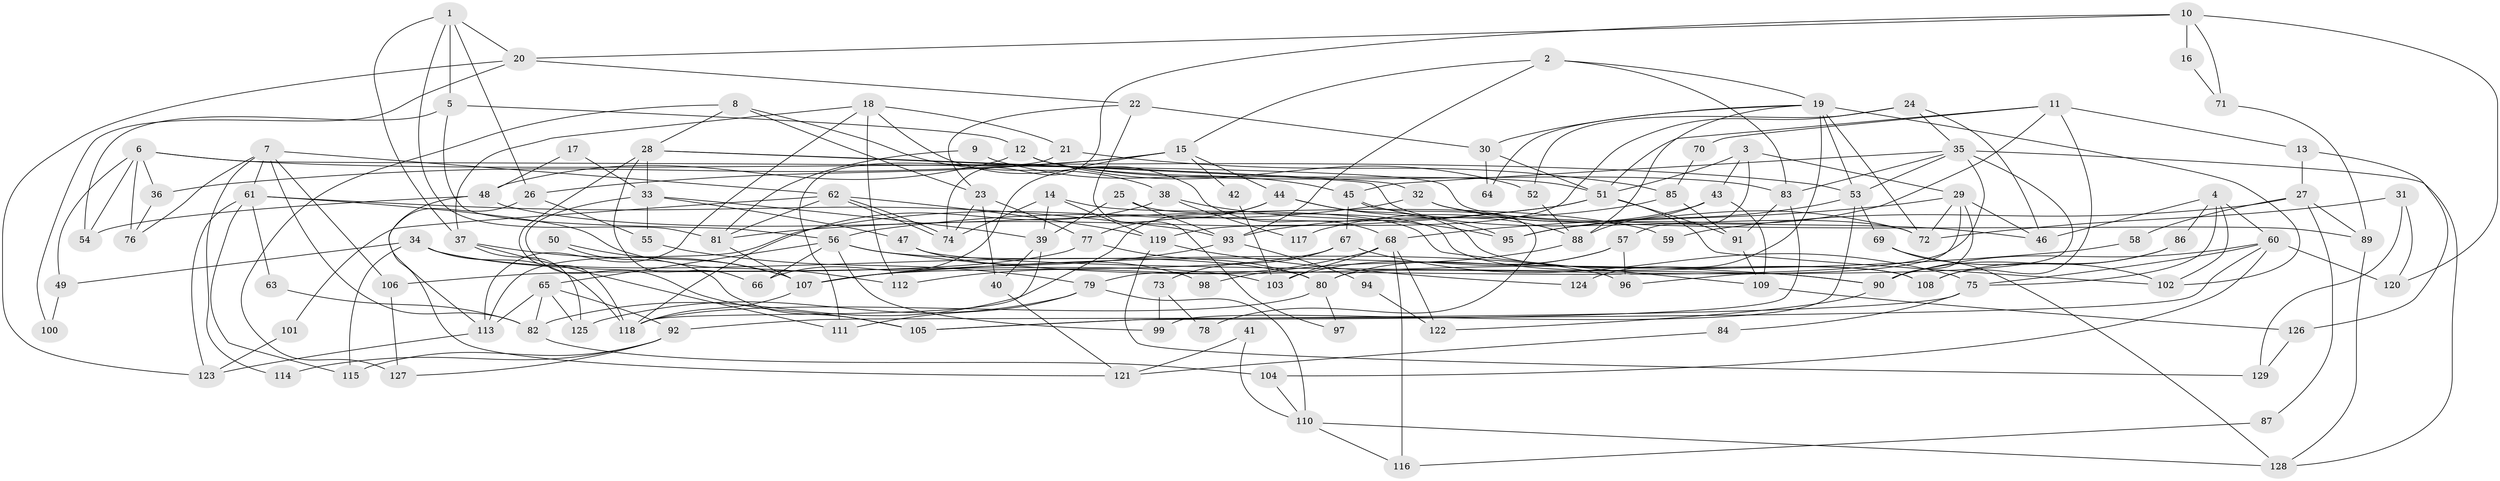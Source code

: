 // Generated by graph-tools (version 1.1) at 2025/26/03/09/25 03:26:18]
// undirected, 129 vertices, 258 edges
graph export_dot {
graph [start="1"]
  node [color=gray90,style=filled];
  1;
  2;
  3;
  4;
  5;
  6;
  7;
  8;
  9;
  10;
  11;
  12;
  13;
  14;
  15;
  16;
  17;
  18;
  19;
  20;
  21;
  22;
  23;
  24;
  25;
  26;
  27;
  28;
  29;
  30;
  31;
  32;
  33;
  34;
  35;
  36;
  37;
  38;
  39;
  40;
  41;
  42;
  43;
  44;
  45;
  46;
  47;
  48;
  49;
  50;
  51;
  52;
  53;
  54;
  55;
  56;
  57;
  58;
  59;
  60;
  61;
  62;
  63;
  64;
  65;
  66;
  67;
  68;
  69;
  70;
  71;
  72;
  73;
  74;
  75;
  76;
  77;
  78;
  79;
  80;
  81;
  82;
  83;
  84;
  85;
  86;
  87;
  88;
  89;
  90;
  91;
  92;
  93;
  94;
  95;
  96;
  97;
  98;
  99;
  100;
  101;
  102;
  103;
  104;
  105;
  106;
  107;
  108;
  109;
  110;
  111;
  112;
  113;
  114;
  115;
  116;
  117;
  118;
  119;
  120;
  121;
  122;
  123;
  124;
  125;
  126;
  127;
  128;
  129;
  1 -- 81;
  1 -- 5;
  1 -- 20;
  1 -- 26;
  1 -- 37;
  2 -- 83;
  2 -- 15;
  2 -- 19;
  2 -- 93;
  3 -- 57;
  3 -- 51;
  3 -- 29;
  3 -- 43;
  4 -- 86;
  4 -- 102;
  4 -- 46;
  4 -- 60;
  4 -- 75;
  5 -- 54;
  5 -- 12;
  5 -- 56;
  6 -- 76;
  6 -- 53;
  6 -- 36;
  6 -- 49;
  6 -- 54;
  6 -- 89;
  7 -- 61;
  7 -- 82;
  7 -- 62;
  7 -- 76;
  7 -- 106;
  7 -- 114;
  8 -- 127;
  8 -- 28;
  8 -- 23;
  8 -- 38;
  9 -- 45;
  9 -- 81;
  10 -- 74;
  10 -- 20;
  10 -- 16;
  10 -- 71;
  10 -- 120;
  11 -- 95;
  11 -- 51;
  11 -- 13;
  11 -- 70;
  11 -- 108;
  12 -- 83;
  12 -- 51;
  12 -- 48;
  12 -- 52;
  13 -- 126;
  13 -- 27;
  14 -- 39;
  14 -- 119;
  14 -- 74;
  14 -- 109;
  15 -- 44;
  15 -- 66;
  15 -- 26;
  15 -- 36;
  15 -- 42;
  16 -- 71;
  17 -- 48;
  17 -- 33;
  18 -- 113;
  18 -- 112;
  18 -- 21;
  18 -- 37;
  18 -- 68;
  19 -- 72;
  19 -- 30;
  19 -- 53;
  19 -- 64;
  19 -- 88;
  19 -- 102;
  19 -- 124;
  20 -- 22;
  20 -- 100;
  20 -- 123;
  21 -- 111;
  21 -- 85;
  22 -- 30;
  22 -- 23;
  22 -- 97;
  23 -- 74;
  23 -- 40;
  23 -- 77;
  24 -- 35;
  24 -- 52;
  24 -- 46;
  24 -- 119;
  25 -- 93;
  25 -- 108;
  25 -- 39;
  26 -- 55;
  26 -- 121;
  27 -- 89;
  27 -- 58;
  27 -- 59;
  27 -- 87;
  28 -- 32;
  28 -- 118;
  28 -- 33;
  28 -- 66;
  28 -- 72;
  29 -- 46;
  29 -- 68;
  29 -- 72;
  29 -- 80;
  29 -- 90;
  30 -- 51;
  30 -- 64;
  31 -- 72;
  31 -- 120;
  31 -- 129;
  32 -- 72;
  32 -- 46;
  32 -- 113;
  33 -- 39;
  33 -- 47;
  33 -- 55;
  33 -- 105;
  34 -- 103;
  34 -- 118;
  34 -- 49;
  34 -- 80;
  34 -- 115;
  35 -- 79;
  35 -- 128;
  35 -- 45;
  35 -- 53;
  35 -- 83;
  35 -- 96;
  36 -- 76;
  37 -- 107;
  37 -- 111;
  37 -- 125;
  38 -- 118;
  38 -- 95;
  38 -- 117;
  39 -- 118;
  39 -- 40;
  40 -- 121;
  41 -- 121;
  41 -- 110;
  42 -- 103;
  43 -- 88;
  43 -- 109;
  43 -- 117;
  44 -- 95;
  44 -- 77;
  44 -- 82;
  44 -- 108;
  45 -- 67;
  45 -- 78;
  45 -- 88;
  47 -- 90;
  47 -- 98;
  48 -- 113;
  48 -- 54;
  48 -- 59;
  49 -- 100;
  50 -- 107;
  50 -- 105;
  51 -- 56;
  51 -- 81;
  51 -- 91;
  51 -- 102;
  52 -- 88;
  53 -- 69;
  53 -- 95;
  53 -- 99;
  55 -- 79;
  56 -- 90;
  56 -- 65;
  56 -- 66;
  56 -- 96;
  56 -- 99;
  57 -- 96;
  57 -- 80;
  57 -- 103;
  58 -- 107;
  60 -- 75;
  60 -- 90;
  60 -- 92;
  60 -- 104;
  60 -- 120;
  61 -- 93;
  61 -- 115;
  61 -- 63;
  61 -- 112;
  61 -- 123;
  62 -- 74;
  62 -- 74;
  62 -- 81;
  62 -- 101;
  62 -- 119;
  63 -- 82;
  65 -- 113;
  65 -- 82;
  65 -- 92;
  65 -- 125;
  67 -- 75;
  67 -- 107;
  67 -- 73;
  68 -- 103;
  68 -- 112;
  68 -- 116;
  68 -- 122;
  69 -- 102;
  69 -- 128;
  70 -- 85;
  71 -- 89;
  73 -- 99;
  73 -- 78;
  75 -- 105;
  75 -- 84;
  77 -- 80;
  77 -- 106;
  79 -- 125;
  79 -- 110;
  79 -- 111;
  80 -- 97;
  80 -- 118;
  81 -- 107;
  82 -- 104;
  83 -- 91;
  83 -- 105;
  84 -- 121;
  85 -- 91;
  85 -- 93;
  86 -- 90;
  86 -- 108;
  87 -- 116;
  88 -- 98;
  89 -- 128;
  90 -- 122;
  91 -- 109;
  92 -- 114;
  92 -- 115;
  92 -- 127;
  93 -- 94;
  93 -- 107;
  94 -- 122;
  101 -- 123;
  104 -- 110;
  106 -- 127;
  107 -- 118;
  109 -- 126;
  110 -- 116;
  110 -- 128;
  113 -- 123;
  119 -- 124;
  119 -- 129;
  126 -- 129;
}

